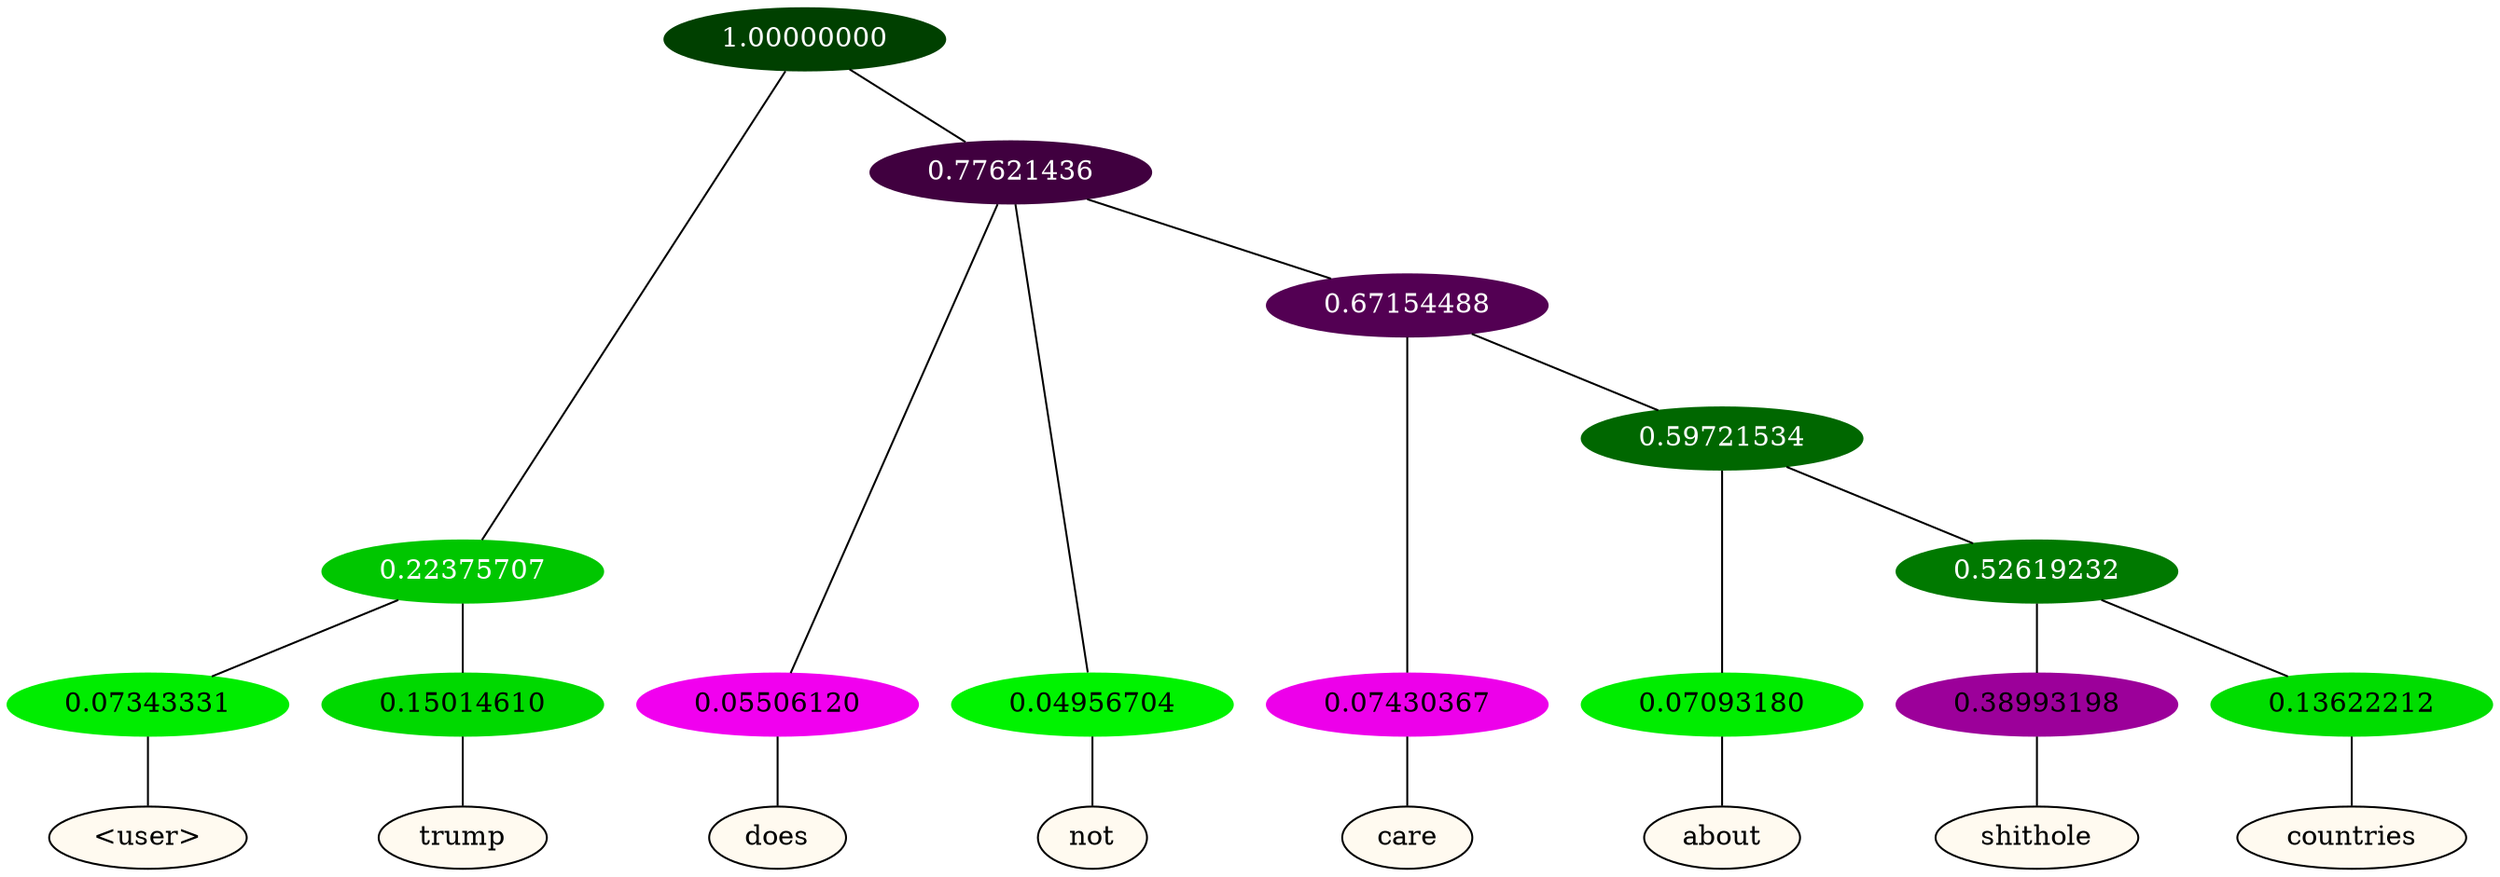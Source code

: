 graph {
	node [format=png height=0.15 nodesep=0.001 ordering=out overlap=prism overlap_scaling=0.01 ranksep=0.001 ratio=0.2 style=filled width=0.15]
	{
		rank=same
		a_w_3 [label="\<user\>" color=black fillcolor=floralwhite style="filled,solid"]
		a_w_4 [label=trump color=black fillcolor=floralwhite style="filled,solid"]
		a_w_5 [label=does color=black fillcolor=floralwhite style="filled,solid"]
		a_w_6 [label=not color=black fillcolor=floralwhite style="filled,solid"]
		a_w_8 [label=care color=black fillcolor=floralwhite style="filled,solid"]
		a_w_10 [label=about color=black fillcolor=floralwhite style="filled,solid"]
		a_w_12 [label=shithole color=black fillcolor=floralwhite style="filled,solid"]
		a_w_13 [label=countries color=black fillcolor=floralwhite style="filled,solid"]
	}
	a_n_3 -- a_w_3
	a_n_4 -- a_w_4
	a_n_5 -- a_w_5
	a_n_6 -- a_w_6
	a_n_8 -- a_w_8
	a_n_10 -- a_w_10
	a_n_12 -- a_w_12
	a_n_13 -- a_w_13
	{
		rank=same
		a_n_3 [label=0.07343331 color="0.334 1.000 0.927" fontcolor=black]
		a_n_4 [label=0.15014610 color="0.334 1.000 0.850" fontcolor=black]
		a_n_5 [label=0.05506120 color="0.835 1.000 0.945" fontcolor=black]
		a_n_6 [label=0.04956704 color="0.334 1.000 0.950" fontcolor=black]
		a_n_8 [label=0.07430367 color="0.835 1.000 0.926" fontcolor=black]
		a_n_10 [label=0.07093180 color="0.334 1.000 0.929" fontcolor=black]
		a_n_12 [label=0.38993198 color="0.835 1.000 0.610" fontcolor=black]
		a_n_13 [label=0.13622212 color="0.334 1.000 0.864" fontcolor=black]
	}
	a_n_0 [label=1.00000000 color="0.334 1.000 0.250" fontcolor=grey99]
	a_n_1 [label=0.22375707 color="0.334 1.000 0.776" fontcolor=grey99]
	a_n_0 -- a_n_1
	a_n_2 [label=0.77621436 color="0.835 1.000 0.250" fontcolor=grey99]
	a_n_0 -- a_n_2
	a_n_1 -- a_n_3
	a_n_1 -- a_n_4
	a_n_2 -- a_n_5
	a_n_2 -- a_n_6
	a_n_7 [label=0.67154488 color="0.835 1.000 0.328" fontcolor=grey99]
	a_n_2 -- a_n_7
	a_n_7 -- a_n_8
	a_n_9 [label=0.59721534 color="0.334 1.000 0.403" fontcolor=grey99]
	a_n_7 -- a_n_9
	a_n_9 -- a_n_10
	a_n_11 [label=0.52619232 color="0.334 1.000 0.474" fontcolor=grey99]
	a_n_9 -- a_n_11
	a_n_11 -- a_n_12
	a_n_11 -- a_n_13
}
